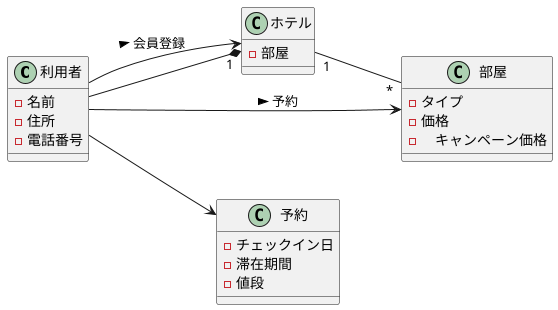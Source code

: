 @startuml クラス図
left to right direction

class 利用者 {
    -名前
    -住所
    -電話番号
}
class ホテル {
    -部屋
}
class 部屋 {
    -タイプ
    -価格
    -　キャンペーン価格
}
class 予約 {
    -チェックイン日
    -滞在期間
    -値段
}
利用者 --> 予約
ホテル "1" -- "*" 部屋
ホテル "1" *-- 利用者
利用者 --> 部屋:予約 >
利用者 --> ホテル:会員登録 >
@enduml
' ホテルに部屋が複数個
' ホテルには利用者が会員として登録
' 利用者は部屋を予約